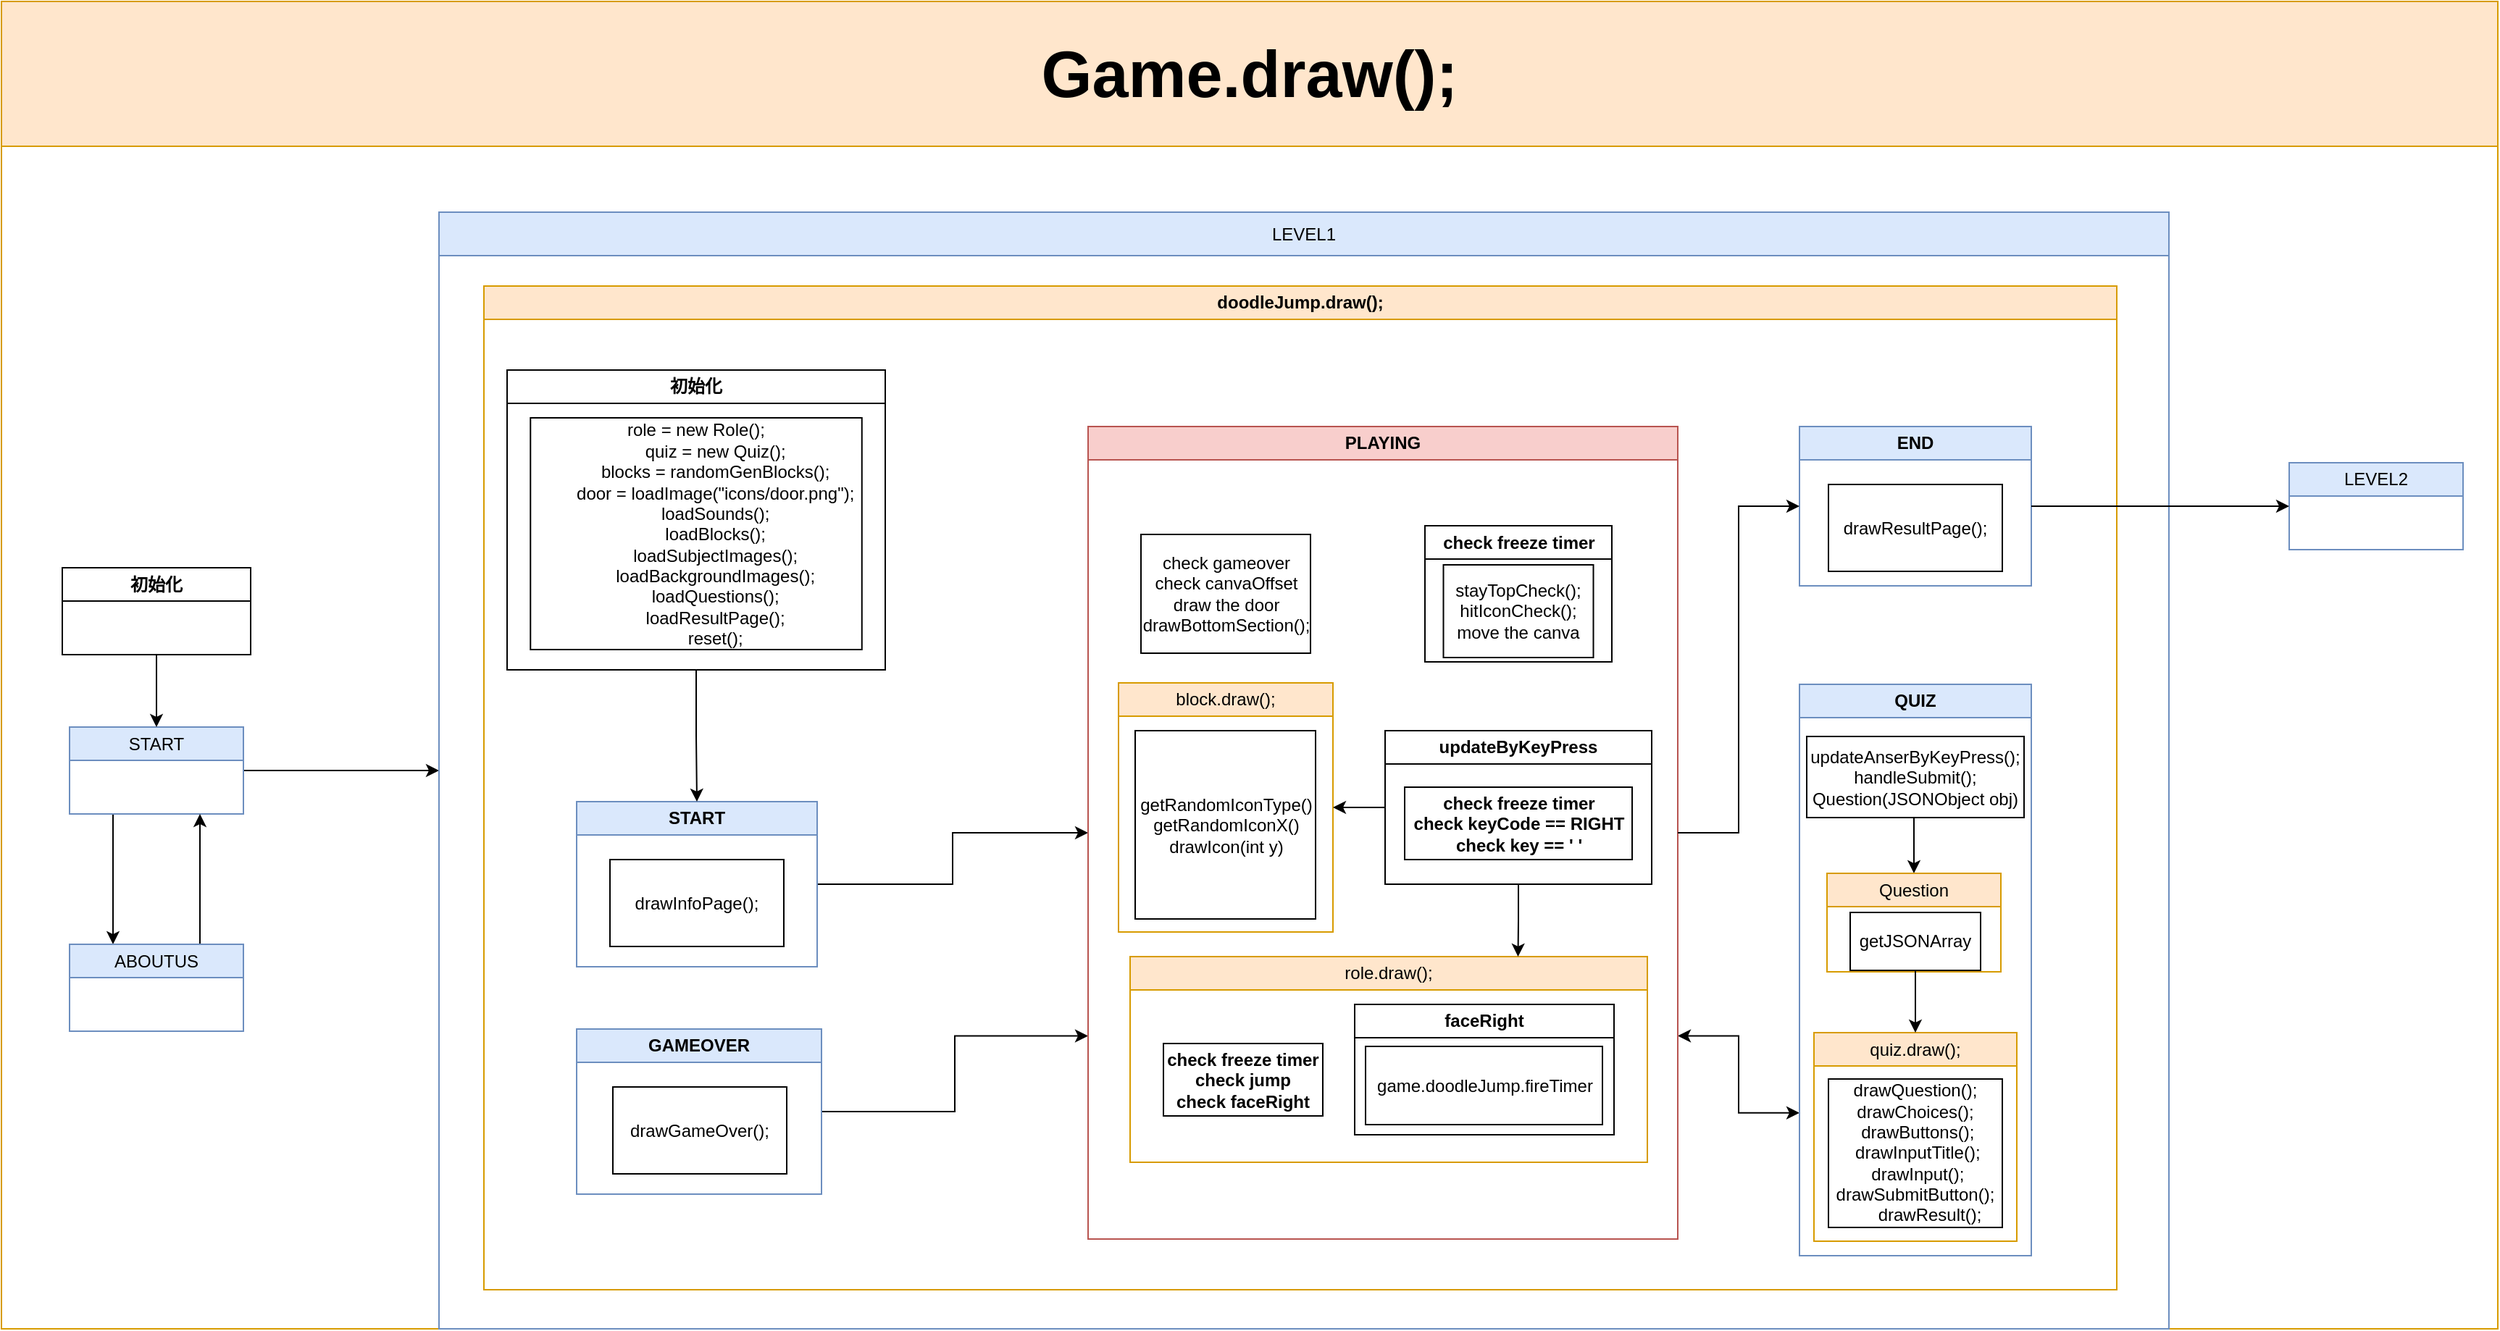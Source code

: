 <mxfile version="27.0.5">
  <diagram name="第 1 页" id="zvSUY6T6_Y0GB6HIT6o8">
    <mxGraphModel dx="1209" dy="1168" grid="0" gridSize="10" guides="1" tooltips="1" connect="1" arrows="1" fold="1" page="1" pageScale="1" pageWidth="827" pageHeight="1169" math="0" shadow="0">
      <root>
        <mxCell id="0" />
        <mxCell id="1" parent="0" />
        <mxCell id="VDZzqtf6pBX9vTgafcBY-35" value="&lt;font style=&quot;font-size: 45px;&quot;&gt;Game.draw();&lt;/font&gt;" style="swimlane;whiteSpace=wrap;html=1;startSize=100;fontSize=20;fillColor=#ffe6cc;strokeColor=#d79b00;" parent="1" vertex="1">
          <mxGeometry x="840" y="20" width="1723" height="916.5" as="geometry">
            <mxRectangle x="840" y="20" width="200" height="100" as="alternateBounds" />
          </mxGeometry>
        </mxCell>
        <mxCell id="VDZzqtf6pBX9vTgafcBY-46" style="edgeStyle=orthogonalEdgeStyle;rounded=0;orthogonalLoop=1;jettySize=auto;html=1;exitX=1;exitY=0.5;exitDx=0;exitDy=0;entryX=0;entryY=0.5;entryDx=0;entryDy=0;" parent="VDZzqtf6pBX9vTgafcBY-35" edge="1">
          <mxGeometry relative="1" as="geometry">
            <mxPoint x="160" y="260" as="sourcePoint" />
          </mxGeometry>
        </mxCell>
        <mxCell id="VDZzqtf6pBX9vTgafcBY-71" style="edgeStyle=orthogonalEdgeStyle;rounded=0;orthogonalLoop=1;jettySize=auto;html=1;exitX=0.25;exitY=1;exitDx=0;exitDy=0;entryX=0.25;entryY=0;entryDx=0;entryDy=0;" parent="VDZzqtf6pBX9vTgafcBY-35" source="VDZzqtf6pBX9vTgafcBY-51" target="VDZzqtf6pBX9vTgafcBY-64" edge="1">
          <mxGeometry relative="1" as="geometry" />
        </mxCell>
        <mxCell id="8nxNPM4JtghR5XvehcW0-9" style="edgeStyle=orthogonalEdgeStyle;rounded=0;orthogonalLoop=1;jettySize=auto;html=1;exitX=1;exitY=0.5;exitDx=0;exitDy=0;entryX=0;entryY=0.5;entryDx=0;entryDy=0;" edge="1" parent="VDZzqtf6pBX9vTgafcBY-35" source="VDZzqtf6pBX9vTgafcBY-51" target="VDZzqtf6pBX9vTgafcBY-66">
          <mxGeometry relative="1" as="geometry" />
        </mxCell>
        <mxCell id="VDZzqtf6pBX9vTgafcBY-51" value="&lt;span style=&quot;font-weight: 400;&quot;&gt;START&lt;/span&gt;" style="swimlane;whiteSpace=wrap;html=1;fillColor=#dae8fc;strokeColor=#6c8ebf;" parent="VDZzqtf6pBX9vTgafcBY-35" vertex="1" collapsed="1">
          <mxGeometry x="47" y="501" width="120" height="60" as="geometry">
            <mxRectangle x="140" y="260" width="180" height="160" as="alternateBounds" />
          </mxGeometry>
        </mxCell>
        <mxCell id="VDZzqtf6pBX9vTgafcBY-53" value="drawStartPage();" style="rounded=0;whiteSpace=wrap;html=1;" parent="VDZzqtf6pBX9vTgafcBY-51" vertex="1">
          <mxGeometry x="25" y="60" width="130" height="60" as="geometry" />
        </mxCell>
        <mxCell id="VDZzqtf6pBX9vTgafcBY-72" style="edgeStyle=orthogonalEdgeStyle;rounded=0;orthogonalLoop=1;jettySize=auto;html=1;exitX=0.75;exitY=0;exitDx=0;exitDy=0;entryX=0.75;entryY=1;entryDx=0;entryDy=0;" parent="VDZzqtf6pBX9vTgafcBY-35" source="VDZzqtf6pBX9vTgafcBY-64" target="VDZzqtf6pBX9vTgafcBY-51" edge="1">
          <mxGeometry relative="1" as="geometry" />
        </mxCell>
        <mxCell id="VDZzqtf6pBX9vTgafcBY-64" value="&lt;span style=&quot;font-weight: 400;&quot;&gt;ABOUTUS&lt;/span&gt;" style="swimlane;whiteSpace=wrap;html=1;fillColor=#dae8fc;strokeColor=#6c8ebf;" parent="VDZzqtf6pBX9vTgafcBY-35" vertex="1" collapsed="1">
          <mxGeometry x="47" y="651" width="120" height="60" as="geometry">
            <mxRectangle x="140" y="410" width="180" height="160" as="alternateBounds" />
          </mxGeometry>
        </mxCell>
        <mxCell id="VDZzqtf6pBX9vTgafcBY-65" value="drawAboutUS();" style="rounded=0;whiteSpace=wrap;html=1;" parent="VDZzqtf6pBX9vTgafcBY-64" vertex="1">
          <mxGeometry x="25" y="60" width="130" height="60" as="geometry" />
        </mxCell>
        <mxCell id="VDZzqtf6pBX9vTgafcBY-66" value="&lt;span style=&quot;font-weight: 400;&quot;&gt;LEVEL1&lt;/span&gt;" style="swimlane;whiteSpace=wrap;html=1;startSize=30;fillColor=#dae8fc;strokeColor=#6c8ebf;" parent="VDZzqtf6pBX9vTgafcBY-35" vertex="1">
          <mxGeometry x="302" y="145.5" width="1194" height="771" as="geometry">
            <mxRectangle x="302" y="145.5" width="120" height="60" as="alternateBounds" />
          </mxGeometry>
        </mxCell>
        <mxCell id="VDZzqtf6pBX9vTgafcBY-86" value="doodleJump.draw();" style="swimlane;whiteSpace=wrap;html=1;startSize=23;fillColor=#ffe6cc;strokeColor=#d79b00;" parent="VDZzqtf6pBX9vTgafcBY-66" vertex="1">
          <mxGeometry x="31" y="51" width="1127" height="693" as="geometry">
            <mxRectangle x="16" y="44" width="130" height="60" as="alternateBounds" />
          </mxGeometry>
        </mxCell>
        <mxCell id="8nxNPM4JtghR5XvehcW0-33" style="edgeStyle=orthogonalEdgeStyle;rounded=0;orthogonalLoop=1;jettySize=auto;html=1;exitX=1;exitY=0.5;exitDx=0;exitDy=0;entryX=0;entryY=0.5;entryDx=0;entryDy=0;" edge="1" parent="VDZzqtf6pBX9vTgafcBY-86" source="VDZzqtf6pBX9vTgafcBY-70" target="VDZzqtf6pBX9vTgafcBY-74">
          <mxGeometry relative="1" as="geometry" />
        </mxCell>
        <mxCell id="VDZzqtf6pBX9vTgafcBY-70" value="START" style="swimlane;whiteSpace=wrap;html=1;startSize=23;fillColor=#dae8fc;strokeColor=#6c8ebf;" parent="VDZzqtf6pBX9vTgafcBY-86" vertex="1">
          <mxGeometry x="64" y="356" width="166" height="114" as="geometry">
            <mxRectangle x="44" y="186" width="130" height="60" as="alternateBounds" />
          </mxGeometry>
        </mxCell>
        <mxCell id="VDZzqtf6pBX9vTgafcBY-93" value="drawInfoPage();" style="whiteSpace=wrap;html=1;" parent="VDZzqtf6pBX9vTgafcBY-70" vertex="1">
          <mxGeometry x="23" y="40" width="120" height="60" as="geometry" />
        </mxCell>
        <mxCell id="8nxNPM4JtghR5XvehcW0-52" style="edgeStyle=orthogonalEdgeStyle;rounded=0;orthogonalLoop=1;jettySize=auto;html=1;exitX=1;exitY=0.5;exitDx=0;exitDy=0;entryX=0;entryY=0.75;entryDx=0;entryDy=0;" edge="1" parent="VDZzqtf6pBX9vTgafcBY-86" source="VDZzqtf6pBX9vTgafcBY-75" target="VDZzqtf6pBX9vTgafcBY-74">
          <mxGeometry relative="1" as="geometry" />
        </mxCell>
        <mxCell id="VDZzqtf6pBX9vTgafcBY-75" value="GAMEOVER" style="swimlane;whiteSpace=wrap;html=1;startSize=23;fillColor=#dae8fc;strokeColor=#6c8ebf;" parent="VDZzqtf6pBX9vTgafcBY-86" vertex="1">
          <mxGeometry x="64" y="513" width="169" height="114" as="geometry">
            <mxRectangle x="274" y="186" width="130" height="60" as="alternateBounds" />
          </mxGeometry>
        </mxCell>
        <mxCell id="VDZzqtf6pBX9vTgafcBY-103" value="drawGameOver();" style="whiteSpace=wrap;html=1;" parent="VDZzqtf6pBX9vTgafcBY-75" vertex="1">
          <mxGeometry x="25" y="40" width="120" height="60" as="geometry" />
        </mxCell>
        <mxCell id="8nxNPM4JtghR5XvehcW0-16" style="edgeStyle=orthogonalEdgeStyle;rounded=0;orthogonalLoop=1;jettySize=auto;html=1;exitX=0.5;exitY=1;exitDx=0;exitDy=0;entryX=0.5;entryY=0;entryDx=0;entryDy=0;" edge="1" parent="VDZzqtf6pBX9vTgafcBY-86" source="VDZzqtf6pBX9vTgafcBY-97" target="VDZzqtf6pBX9vTgafcBY-70">
          <mxGeometry relative="1" as="geometry" />
        </mxCell>
        <mxCell id="VDZzqtf6pBX9vTgafcBY-97" value="初始化" style="swimlane;whiteSpace=wrap;html=1;startSize=23;" parent="VDZzqtf6pBX9vTgafcBY-86" vertex="1">
          <mxGeometry x="16" y="58" width="261" height="207" as="geometry">
            <mxRectangle x="118.5" y="47" width="130" height="60" as="alternateBounds" />
          </mxGeometry>
        </mxCell>
        <mxCell id="VDZzqtf6pBX9vTgafcBY-98" value="&lt;div&gt;role = new Role();&lt;/div&gt;&lt;div&gt;&amp;nbsp; &amp;nbsp; &amp;nbsp; &amp;nbsp; quiz = new Quiz();&lt;/div&gt;&lt;div&gt;&amp;nbsp; &amp;nbsp; &amp;nbsp; &amp;nbsp; blocks = randomGenBlocks();&lt;/div&gt;&lt;div&gt;&amp;nbsp; &amp;nbsp; &amp;nbsp; &amp;nbsp; door = loadImage(&quot;icons/door.png&quot;);&lt;/div&gt;&lt;div&gt;&amp;nbsp; &amp;nbsp; &amp;nbsp; &amp;nbsp; loadSounds();&lt;/div&gt;&lt;div&gt;&amp;nbsp; &amp;nbsp; &amp;nbsp; &amp;nbsp; loadBlocks();&lt;/div&gt;&lt;div&gt;&amp;nbsp; &amp;nbsp; &amp;nbsp; &amp;nbsp; loadSubjectImages();&lt;/div&gt;&lt;div&gt;&amp;nbsp; &amp;nbsp; &amp;nbsp; &amp;nbsp; loadBackgroundImages();&lt;/div&gt;&lt;div&gt;&amp;nbsp; &amp;nbsp; &amp;nbsp; &amp;nbsp; loadQuestions();&lt;/div&gt;&lt;div&gt;&amp;nbsp; &amp;nbsp; &amp;nbsp; &amp;nbsp; loadResultPage();&lt;/div&gt;&lt;div&gt;&amp;nbsp; &amp;nbsp; &amp;nbsp; &amp;nbsp; reset();&lt;/div&gt;" style="whiteSpace=wrap;html=1;" parent="VDZzqtf6pBX9vTgafcBY-97" vertex="1">
          <mxGeometry x="16.13" y="33" width="228.75" height="160" as="geometry" />
        </mxCell>
        <mxCell id="8nxNPM4JtghR5XvehcW0-41" style="edgeStyle=orthogonalEdgeStyle;rounded=0;orthogonalLoop=1;jettySize=auto;html=1;exitX=1;exitY=0.75;exitDx=0;exitDy=0;entryX=0;entryY=0.75;entryDx=0;entryDy=0;startArrow=classic;startFill=1;" edge="1" parent="VDZzqtf6pBX9vTgafcBY-86" source="VDZzqtf6pBX9vTgafcBY-74" target="VDZzqtf6pBX9vTgafcBY-77">
          <mxGeometry relative="1" as="geometry" />
        </mxCell>
        <mxCell id="VDZzqtf6pBX9vTgafcBY-74" value="PLAYING" style="swimlane;whiteSpace=wrap;html=1;startSize=23;fillColor=#f8cecc;strokeColor=#b85450;" parent="VDZzqtf6pBX9vTgafcBY-86" vertex="1">
          <mxGeometry x="417" y="97" width="407" height="561" as="geometry">
            <mxRectangle x="398" y="438" width="130" height="60" as="alternateBounds" />
          </mxGeometry>
        </mxCell>
        <mxCell id="VDZzqtf6pBX9vTgafcBY-134" value="&lt;span style=&quot;background-color: transparent; color: light-dark(rgb(0, 0, 0), rgb(255, 255, 255));&quot;&gt;check freeze timer&lt;/span&gt;" style="swimlane;whiteSpace=wrap;html=1;" parent="VDZzqtf6pBX9vTgafcBY-74" vertex="1">
          <mxGeometry x="232.5" y="68.5" width="129" height="94" as="geometry" />
        </mxCell>
        <mxCell id="VDZzqtf6pBX9vTgafcBY-135" value="&lt;div&gt;stayTopCheck();&lt;/div&gt;&lt;div&gt;hitIconCheck();&lt;/div&gt;&lt;div&gt;move the canva&lt;/div&gt;" style="rounded=0;whiteSpace=wrap;html=1;" parent="VDZzqtf6pBX9vTgafcBY-134" vertex="1">
          <mxGeometry x="12.75" y="27" width="103.5" height="64" as="geometry" />
        </mxCell>
        <mxCell id="VDZzqtf6pBX9vTgafcBY-136" value="&lt;span style=&quot;font-weight: 400;&quot;&gt;block.draw();&lt;/span&gt;" style="swimlane;whiteSpace=wrap;html=1;fillColor=#ffe6cc;strokeColor=#d79b00;" parent="VDZzqtf6pBX9vTgafcBY-74" vertex="1">
          <mxGeometry x="21" y="177" width="148" height="172" as="geometry">
            <mxRectangle x="40" y="390" width="120" height="60" as="alternateBounds" />
          </mxGeometry>
        </mxCell>
        <mxCell id="VDZzqtf6pBX9vTgafcBY-137" value="getRandomIconType()&lt;div&gt;getRandomIconX()&lt;br&gt;drawIcon(int y)&lt;/div&gt;" style="rounded=0;whiteSpace=wrap;html=1;" parent="VDZzqtf6pBX9vTgafcBY-136" vertex="1">
          <mxGeometry x="11.5" y="33" width="124.5" height="130" as="geometry" />
        </mxCell>
        <mxCell id="VDZzqtf6pBX9vTgafcBY-132" value="check gameover&lt;div&gt;check canvaOffset&lt;/div&gt;&lt;div&gt;draw the door&lt;/div&gt;&lt;div&gt;drawBottomSection();&lt;/div&gt;" style="rounded=0;whiteSpace=wrap;html=1;" parent="VDZzqtf6pBX9vTgafcBY-74" vertex="1">
          <mxGeometry x="36.5" y="74.5" width="117" height="82" as="geometry" />
        </mxCell>
        <mxCell id="VDZzqtf6pBX9vTgafcBY-141" value="&lt;span style=&quot;font-weight: 400;&quot;&gt;role.draw();&lt;/span&gt;" style="swimlane;whiteSpace=wrap;html=1;fillColor=#ffe6cc;strokeColor=#d79b00;" parent="VDZzqtf6pBX9vTgafcBY-74" vertex="1">
          <mxGeometry x="29" y="366" width="357" height="142" as="geometry">
            <mxRectangle x="46" y="696" width="120" height="60" as="alternateBounds" />
          </mxGeometry>
        </mxCell>
        <mxCell id="VDZzqtf6pBX9vTgafcBY-142" value="&lt;span style=&quot;font-weight: 700;&quot;&gt;check freeze timer&lt;/span&gt;&lt;div&gt;&lt;span style=&quot;font-weight: 700;&quot;&gt;check jump&lt;/span&gt;&lt;/div&gt;&lt;div&gt;&lt;span style=&quot;font-weight: 700;&quot;&gt;check faceRight&lt;/span&gt;&lt;/div&gt;" style="rounded=0;whiteSpace=wrap;html=1;" parent="VDZzqtf6pBX9vTgafcBY-141" vertex="1">
          <mxGeometry x="23" y="60" width="110" height="50" as="geometry" />
        </mxCell>
        <mxCell id="VDZzqtf6pBX9vTgafcBY-148" value="faceRight" style="swimlane;whiteSpace=wrap;html=1;" parent="VDZzqtf6pBX9vTgafcBY-141" vertex="1">
          <mxGeometry x="155" y="33" width="179" height="90" as="geometry" />
        </mxCell>
        <mxCell id="VDZzqtf6pBX9vTgafcBY-149" value="game.doodleJump.fireTimer" style="rounded=0;whiteSpace=wrap;html=1;" parent="VDZzqtf6pBX9vTgafcBY-148" vertex="1">
          <mxGeometry x="7.5" y="29" width="163.5" height="54" as="geometry" />
        </mxCell>
        <mxCell id="8nxNPM4JtghR5XvehcW0-46" style="edgeStyle=orthogonalEdgeStyle;rounded=0;orthogonalLoop=1;jettySize=auto;html=1;exitX=0.5;exitY=1;exitDx=0;exitDy=0;entryX=0.75;entryY=0;entryDx=0;entryDy=0;" edge="1" parent="VDZzqtf6pBX9vTgafcBY-74" source="8nxNPM4JtghR5XvehcW0-45" target="VDZzqtf6pBX9vTgafcBY-141">
          <mxGeometry relative="1" as="geometry" />
        </mxCell>
        <mxCell id="8nxNPM4JtghR5XvehcW0-51" style="edgeStyle=orthogonalEdgeStyle;rounded=0;orthogonalLoop=1;jettySize=auto;html=1;exitX=0;exitY=0.5;exitDx=0;exitDy=0;entryX=1;entryY=0.5;entryDx=0;entryDy=0;" edge="1" parent="VDZzqtf6pBX9vTgafcBY-74" source="8nxNPM4JtghR5XvehcW0-45" target="VDZzqtf6pBX9vTgafcBY-136">
          <mxGeometry relative="1" as="geometry" />
        </mxCell>
        <mxCell id="8nxNPM4JtghR5XvehcW0-45" value="updateByKeyPress" style="swimlane;whiteSpace=wrap;html=1;" vertex="1" parent="VDZzqtf6pBX9vTgafcBY-74">
          <mxGeometry x="205" y="210" width="184" height="106" as="geometry" />
        </mxCell>
        <mxCell id="8nxNPM4JtghR5XvehcW0-49" value="&lt;span style=&quot;font-weight: 700;&quot;&gt;check freeze timer&lt;/span&gt;&lt;div&gt;&lt;b&gt;check&amp;nbsp;&lt;/b&gt;&lt;span style=&quot;background-color: transparent;&quot;&gt;&lt;b&gt;keyCode == RIGHT&lt;/b&gt;&lt;/span&gt;&lt;/div&gt;&lt;div&gt;&lt;b style=&quot;background-color: transparent; color: light-dark(rgb(0, 0, 0), rgb(255, 255, 255));&quot;&gt;check key == &#39; &#39;&lt;/b&gt;&lt;/div&gt;" style="rounded=0;whiteSpace=wrap;html=1;" vertex="1" parent="8nxNPM4JtghR5XvehcW0-45">
          <mxGeometry x="13.5" y="39" width="157" height="50" as="geometry" />
        </mxCell>
        <mxCell id="VDZzqtf6pBX9vTgafcBY-77" value="QUIZ" style="swimlane;whiteSpace=wrap;html=1;startSize=23;fillColor=#dae8fc;strokeColor=#6c8ebf;" parent="VDZzqtf6pBX9vTgafcBY-86" vertex="1">
          <mxGeometry x="908" y="275" width="160" height="394.5" as="geometry">
            <mxRectangle x="921" y="526" width="130" height="60" as="alternateBounds" />
          </mxGeometry>
        </mxCell>
        <mxCell id="VDZzqtf6pBX9vTgafcBY-106" value="&lt;span style=&quot;font-weight: 400;&quot;&gt;quiz.draw();&lt;/span&gt;" style="swimlane;whiteSpace=wrap;html=1;startSize=23;fillColor=#ffe6cc;strokeColor=#d79b00;" parent="VDZzqtf6pBX9vTgafcBY-77" vertex="1">
          <mxGeometry x="10" y="240.5" width="140" height="144" as="geometry">
            <mxRectangle x="16" y="250.5" width="130" height="60" as="alternateBounds" />
          </mxGeometry>
        </mxCell>
        <mxCell id="VDZzqtf6pBX9vTgafcBY-139" value="drawQuestion();&lt;div&gt;&lt;div&gt;drawChoices();&lt;/div&gt;&lt;div&gt;&amp;nbsp;drawButtons();&lt;/div&gt;&lt;div&gt;&amp;nbsp;drawInputTitle();&lt;/div&gt;&lt;div&gt;&amp;nbsp;drawInput();&lt;/div&gt;&lt;/div&gt;&lt;div&gt;&lt;div&gt;drawSubmitButton();&lt;/div&gt;&lt;div&gt;&amp;nbsp; &amp;nbsp; &amp;nbsp; drawResult();&lt;/div&gt;&lt;/div&gt;" style="whiteSpace=wrap;html=1;" parent="VDZzqtf6pBX9vTgafcBY-106" vertex="1">
          <mxGeometry x="10" y="32" width="120" height="102.5" as="geometry" />
        </mxCell>
        <mxCell id="8nxNPM4JtghR5XvehcW0-27" style="edgeStyle=orthogonalEdgeStyle;rounded=0;orthogonalLoop=1;jettySize=auto;html=1;exitX=0.5;exitY=1;exitDx=0;exitDy=0;entryX=0.5;entryY=0;entryDx=0;entryDy=0;" edge="1" parent="VDZzqtf6pBX9vTgafcBY-77" source="VDZzqtf6pBX9vTgafcBY-166" target="VDZzqtf6pBX9vTgafcBY-138">
          <mxGeometry relative="1" as="geometry" />
        </mxCell>
        <mxCell id="VDZzqtf6pBX9vTgafcBY-166" value="updateAnserByKeyPress();&lt;div&gt;handleSubmit();&lt;/div&gt;&lt;div&gt;Question(JSONObject obj)&lt;/div&gt;" style="whiteSpace=wrap;html=1;" parent="VDZzqtf6pBX9vTgafcBY-77" vertex="1">
          <mxGeometry x="5" y="36" width="150" height="56" as="geometry" />
        </mxCell>
        <mxCell id="VDZzqtf6pBX9vTgafcBY-138" value="&lt;span style=&quot;font-weight: 400;&quot;&gt;Question&lt;/span&gt;" style="swimlane;whiteSpace=wrap;html=1;startSize=23;fillColor=#ffe6cc;strokeColor=#d79b00;" parent="VDZzqtf6pBX9vTgafcBY-77" vertex="1">
          <mxGeometry x="19" y="130.5" width="120" height="68" as="geometry">
            <mxRectangle x="20" y="121" width="130" height="60" as="alternateBounds" />
          </mxGeometry>
        </mxCell>
        <mxCell id="VDZzqtf6pBX9vTgafcBY-168" value="getJSONArray" style="whiteSpace=wrap;html=1;" parent="VDZzqtf6pBX9vTgafcBY-138" vertex="1">
          <mxGeometry x="16" y="27" width="90" height="40" as="geometry" />
        </mxCell>
        <mxCell id="VDZzqtf6pBX9vTgafcBY-172" style="edgeStyle=orthogonalEdgeStyle;rounded=0;orthogonalLoop=1;jettySize=auto;html=1;exitX=0.5;exitY=1;exitDx=0;exitDy=0;entryX=0.5;entryY=0;entryDx=0;entryDy=0;" parent="VDZzqtf6pBX9vTgafcBY-77" source="VDZzqtf6pBX9vTgafcBY-168" target="VDZzqtf6pBX9vTgafcBY-106" edge="1">
          <mxGeometry relative="1" as="geometry" />
        </mxCell>
        <mxCell id="VDZzqtf6pBX9vTgafcBY-76" value="END" style="swimlane;whiteSpace=wrap;html=1;startSize=23;fillColor=#dae8fc;strokeColor=#6c8ebf;" parent="VDZzqtf6pBX9vTgafcBY-86" vertex="1">
          <mxGeometry x="908" y="97" width="160" height="110" as="geometry">
            <mxRectangle x="921" y="97" width="130" height="60" as="alternateBounds" />
          </mxGeometry>
        </mxCell>
        <mxCell id="VDZzqtf6pBX9vTgafcBY-104" value="drawResultPage();" style="whiteSpace=wrap;html=1;" parent="VDZzqtf6pBX9vTgafcBY-76" vertex="1">
          <mxGeometry x="20" y="40" width="120" height="60" as="geometry" />
        </mxCell>
        <mxCell id="8nxNPM4JtghR5XvehcW0-38" style="edgeStyle=orthogonalEdgeStyle;rounded=0;orthogonalLoop=1;jettySize=auto;html=1;exitX=1;exitY=0.5;exitDx=0;exitDy=0;entryX=0;entryY=0.5;entryDx=0;entryDy=0;" edge="1" parent="VDZzqtf6pBX9vTgafcBY-86" source="VDZzqtf6pBX9vTgafcBY-74" target="VDZzqtf6pBX9vTgafcBY-76">
          <mxGeometry relative="1" as="geometry" />
        </mxCell>
        <mxCell id="VDZzqtf6pBX9vTgafcBY-94" value="初始化" style="swimlane;whiteSpace=wrap;html=1;startSize=23;" parent="VDZzqtf6pBX9vTgafcBY-35" vertex="1" collapsed="1">
          <mxGeometry x="42" y="391" width="130" height="60" as="geometry">
            <mxRectangle x="20" y="230" width="180" height="180" as="alternateBounds" />
          </mxGeometry>
        </mxCell>
        <mxCell id="VDZzqtf6pBX9vTgafcBY-95" value="&lt;div&gt;loadMusics();&lt;/div&gt;&lt;div&gt;&amp;nbsp; &amp;nbsp; loadFonts();&lt;/div&gt;&lt;div&gt;&amp;nbsp; &amp;nbsp; loadBackgroundImages();&lt;/div&gt;&lt;div&gt;&amp;nbsp; &amp;nbsp; doodleJump = new DoodleJump();&lt;/div&gt;&lt;div&gt;&amp;nbsp; &amp;nbsp; gameStatus = Status.START;&lt;/div&gt;&lt;div&gt;&amp;nbsp; &amp;nbsp; openningMusic.loop();&lt;/div&gt;&lt;div&gt;&amp;nbsp; &amp;nbsp; lines = loadStrings(&quot;aboutUs.txt&quot;);&lt;/div&gt;" style="whiteSpace=wrap;html=1;" parent="VDZzqtf6pBX9vTgafcBY-94" vertex="1">
          <mxGeometry x="11.25" y="27" width="157.5" height="150" as="geometry" />
        </mxCell>
        <mxCell id="VDZzqtf6pBX9vTgafcBY-176" style="edgeStyle=orthogonalEdgeStyle;rounded=0;orthogonalLoop=1;jettySize=auto;html=1;exitX=0.5;exitY=1;exitDx=0;exitDy=0;entryX=0.5;entryY=0;entryDx=0;entryDy=0;" parent="VDZzqtf6pBX9vTgafcBY-35" source="VDZzqtf6pBX9vTgafcBY-95" target="VDZzqtf6pBX9vTgafcBY-51" edge="1">
          <mxGeometry relative="1" as="geometry" />
        </mxCell>
        <mxCell id="VDZzqtf6pBX9vTgafcBY-87" value="&lt;span style=&quot;font-weight: 400;&quot;&gt;LEVEL2&lt;/span&gt;" style="swimlane;whiteSpace=wrap;html=1;fillColor=#dae8fc;strokeColor=#6c8ebf;" parent="VDZzqtf6pBX9vTgafcBY-35" vertex="1" collapsed="1">
          <mxGeometry x="1579" y="318.5" width="120" height="60" as="geometry">
            <mxRectangle x="850" y="110" width="560" height="1010" as="alternateBounds" />
          </mxGeometry>
        </mxCell>
        <mxCell id="VDZzqtf6pBX9vTgafcBY-88" value="" style="rounded=0;whiteSpace=wrap;html=1;" parent="VDZzqtf6pBX9vTgafcBY-87" vertex="1">
          <mxGeometry x="25" y="60" width="130" height="60" as="geometry" />
        </mxCell>
        <mxCell id="8nxNPM4JtghR5XvehcW0-28" style="edgeStyle=orthogonalEdgeStyle;rounded=0;orthogonalLoop=1;jettySize=auto;html=1;exitX=1;exitY=0.5;exitDx=0;exitDy=0;entryX=0;entryY=0.5;entryDx=0;entryDy=0;" edge="1" parent="VDZzqtf6pBX9vTgafcBY-35" source="VDZzqtf6pBX9vTgafcBY-76" target="VDZzqtf6pBX9vTgafcBY-87">
          <mxGeometry relative="1" as="geometry" />
        </mxCell>
      </root>
    </mxGraphModel>
  </diagram>
</mxfile>
